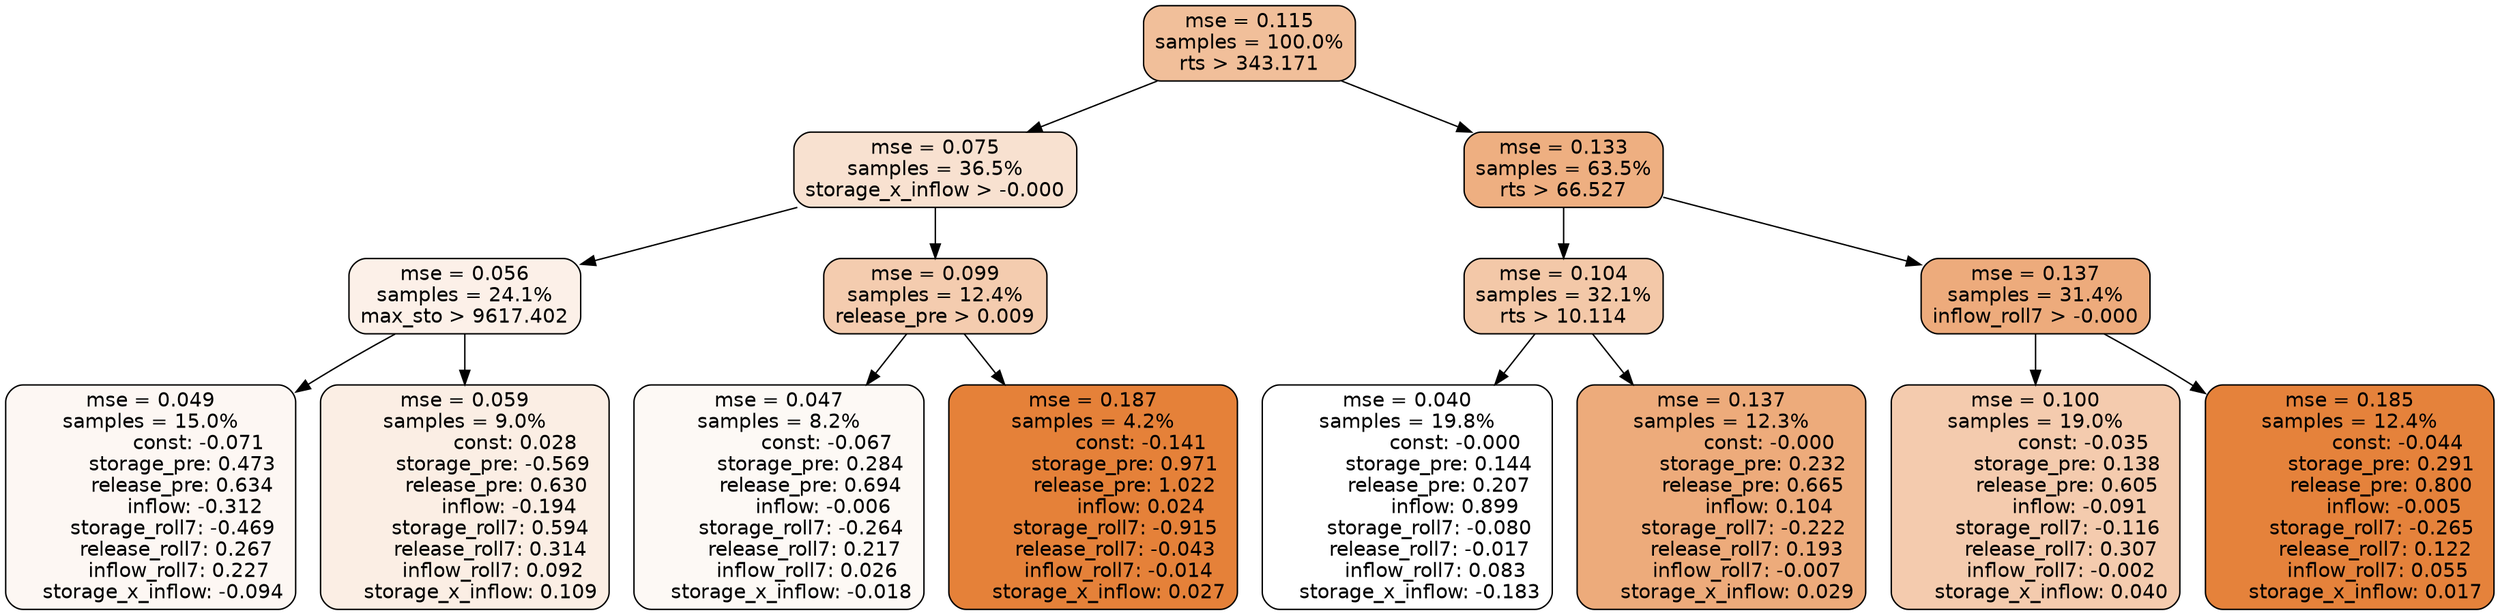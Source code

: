 digraph tree {
node [shape=rectangle, style="filled, rounded", color="black", fontname=helvetica] ;
edge [fontname=helvetica] ;
	"0" [label="mse = 0.115
samples = 100.0%
rts > 343.171", fillcolor="#f1bf9a"]
	"8" [label="mse = 0.075
samples = 36.5%
storage_x_inflow > -0.000", fillcolor="#f8e1d0"]
	"1" [label="mse = 0.133
samples = 63.5%
rts > 66.527", fillcolor="#eeaf81"]
	"9" [label="mse = 0.056
samples = 24.1%
max_sto > 9617.402", fillcolor="#fcf0e8"]
	"12" [label="mse = 0.099
samples = 12.4%
release_pre > 0.009", fillcolor="#f4ccaf"]
	"2" [label="mse = 0.104
samples = 32.1%
rts > 10.114", fillcolor="#f3c8a8"]
	"5" [label="mse = 0.137
samples = 31.4%
inflow_roll7 > -0.000", fillcolor="#edab7c"]
	"10" [label="mse = 0.049
samples = 15.0%
               const: -0.071
          storage_pre: 0.473
          release_pre: 0.634
              inflow: -0.312
       storage_roll7: -0.469
        release_roll7: 0.267
         inflow_roll7: 0.227
    storage_x_inflow: -0.094", fillcolor="#fdf7f3"]
	"11" [label="mse = 0.059
samples = 9.0%
                const: 0.028
         storage_pre: -0.569
          release_pre: 0.630
              inflow: -0.194
        storage_roll7: 0.594
        release_roll7: 0.314
         inflow_roll7: 0.092
     storage_x_inflow: 0.109", fillcolor="#fbeee4"]
	"13" [label="mse = 0.047
samples = 8.2%
               const: -0.067
          storage_pre: 0.284
          release_pre: 0.694
              inflow: -0.006
       storage_roll7: -0.264
        release_roll7: 0.217
         inflow_roll7: 0.026
    storage_x_inflow: -0.018", fillcolor="#fdf9f5"]
	"14" [label="mse = 0.187
samples = 4.2%
               const: -0.141
          storage_pre: 0.971
          release_pre: 1.022
               inflow: 0.024
       storage_roll7: -0.915
       release_roll7: -0.043
        inflow_roll7: -0.014
     storage_x_inflow: 0.027", fillcolor="#e58139"]
	"3" [label="mse = 0.040
samples = 19.8%
               const: -0.000
          storage_pre: 0.144
          release_pre: 0.207
               inflow: 0.899
       storage_roll7: -0.080
       release_roll7: -0.017
         inflow_roll7: 0.083
    storage_x_inflow: -0.183", fillcolor="#ffffff"]
	"4" [label="mse = 0.137
samples = 12.3%
               const: -0.000
          storage_pre: 0.232
          release_pre: 0.665
               inflow: 0.104
       storage_roll7: -0.222
        release_roll7: 0.193
        inflow_roll7: -0.007
     storage_x_inflow: 0.029", fillcolor="#edab7b"]
	"6" [label="mse = 0.100
samples = 19.0%
               const: -0.035
          storage_pre: 0.138
          release_pre: 0.605
              inflow: -0.091
       storage_roll7: -0.116
        release_roll7: 0.307
        inflow_roll7: -0.002
     storage_x_inflow: 0.040", fillcolor="#f4cbae"]
	"7" [label="mse = 0.185
samples = 12.4%
               const: -0.044
          storage_pre: 0.291
          release_pre: 0.800
              inflow: -0.005
       storage_roll7: -0.265
        release_roll7: 0.122
         inflow_roll7: 0.055
     storage_x_inflow: 0.017", fillcolor="#e5823b"]

	"0" -> "1"
	"0" -> "8"
	"8" -> "9"
	"8" -> "12"
	"1" -> "2"
	"1" -> "5"
	"9" -> "10"
	"9" -> "11"
	"12" -> "13"
	"12" -> "14"
	"2" -> "3"
	"2" -> "4"
	"5" -> "6"
	"5" -> "7"
}